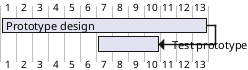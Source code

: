 {
  "sha1": "iok2yclgvj6h23j92cdsw7eefq9zxqa",
  "insertion": {
    "when": "2024-06-03T18:59:31.004Z",
    "user": "plantuml@gmail.com"
  }
}
@startgantt
[Prototype design] lasts 13 days
[Test prototype] lasts 4 days
[Test prototype] ends 3 days before [Prototype design]'s end
@endgantt
